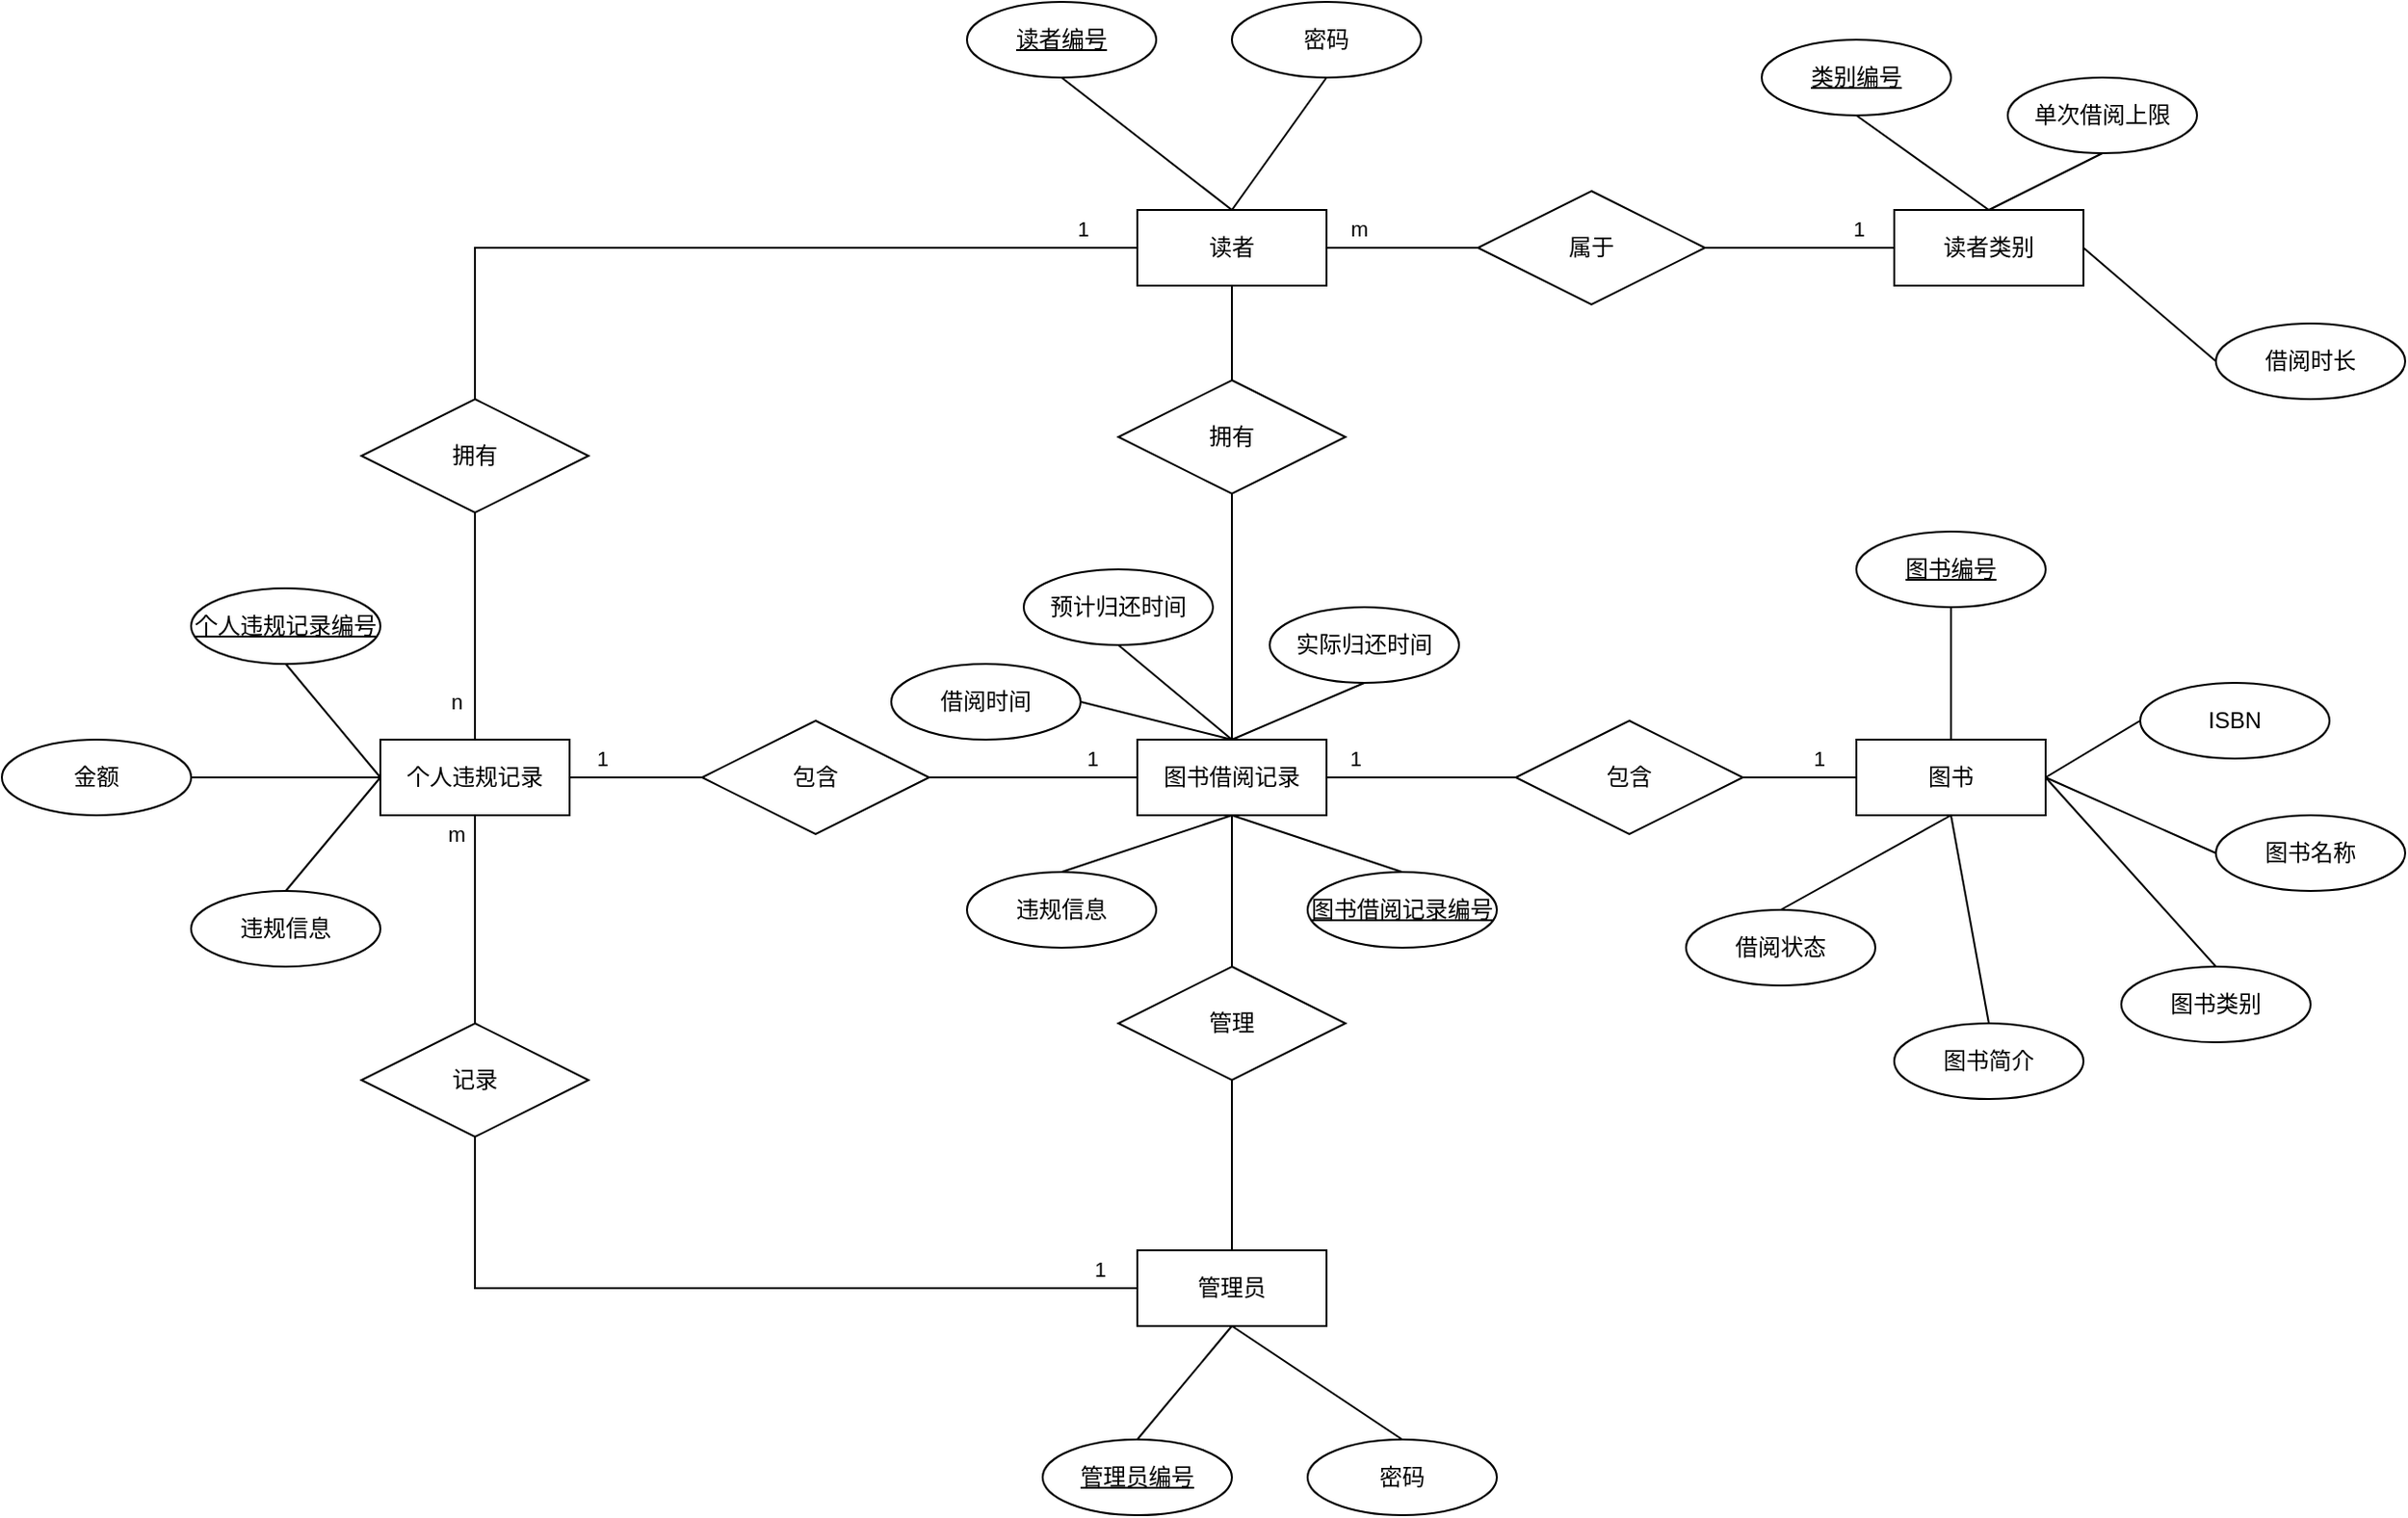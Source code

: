 <mxfile version="22.0.8" type="github">
  <diagram id="R2lEEEUBdFMjLlhIrx00" name="Page-1">
    <mxGraphModel dx="2412" dy="833" grid="1" gridSize="10" guides="1" tooltips="1" connect="1" arrows="1" fold="1" page="1" pageScale="1" pageWidth="850" pageHeight="1100" math="0" shadow="0" extFonts="Permanent Marker^https://fonts.googleapis.com/css?family=Permanent+Marker">
      <root>
        <mxCell id="0" />
        <mxCell id="1" parent="0" />
        <mxCell id="UUBswNinvHV-n9F3zUPU-14" style="edgeStyle=orthogonalEdgeStyle;rounded=0;orthogonalLoop=1;jettySize=auto;html=1;exitX=0.5;exitY=1;exitDx=0;exitDy=0;entryX=0.5;entryY=0;entryDx=0;entryDy=0;endArrow=none;endFill=0;" parent="1" source="UUBswNinvHV-n9F3zUPU-1" target="UUBswNinvHV-n9F3zUPU-7" edge="1">
          <mxGeometry relative="1" as="geometry" />
        </mxCell>
        <mxCell id="UUBswNinvHV-n9F3zUPU-20" style="edgeStyle=orthogonalEdgeStyle;rounded=0;orthogonalLoop=1;jettySize=auto;html=1;exitX=1;exitY=0.5;exitDx=0;exitDy=0;entryX=0;entryY=0.5;entryDx=0;entryDy=0;endArrow=none;endFill=0;" parent="1" source="UUBswNinvHV-n9F3zUPU-1" target="UUBswNinvHV-n9F3zUPU-10" edge="1">
          <mxGeometry relative="1" as="geometry" />
        </mxCell>
        <mxCell id="v0DrafONalcWk9p2pyet-10" value="m" style="edgeLabel;html=1;align=center;verticalAlign=middle;resizable=0;points=[];" vertex="1" connectable="0" parent="UUBswNinvHV-n9F3zUPU-20">
          <mxGeometry x="-0.369" y="-1" relative="1" as="geometry">
            <mxPoint x="-8" y="-11" as="offset" />
          </mxGeometry>
        </mxCell>
        <mxCell id="UUBswNinvHV-n9F3zUPU-22" style="edgeStyle=orthogonalEdgeStyle;rounded=0;orthogonalLoop=1;jettySize=auto;html=1;exitX=0;exitY=0.5;exitDx=0;exitDy=0;entryX=0.5;entryY=0;entryDx=0;entryDy=0;endArrow=none;endFill=0;" parent="1" source="UUBswNinvHV-n9F3zUPU-1" target="UUBswNinvHV-n9F3zUPU-12" edge="1">
          <mxGeometry relative="1" as="geometry" />
        </mxCell>
        <mxCell id="v0DrafONalcWk9p2pyet-55" value="1" style="edgeLabel;html=1;align=center;verticalAlign=middle;resizable=0;points=[];" vertex="1" connectable="0" parent="UUBswNinvHV-n9F3zUPU-22">
          <mxGeometry x="-0.863" y="-1" relative="1" as="geometry">
            <mxPoint y="-9" as="offset" />
          </mxGeometry>
        </mxCell>
        <mxCell id="UUBswNinvHV-n9F3zUPU-1" value="读者" style="whiteSpace=wrap;html=1;align=center;" parent="1" vertex="1">
          <mxGeometry x="310" y="290" width="100" height="40" as="geometry" />
        </mxCell>
        <mxCell id="UUBswNinvHV-n9F3zUPU-2" value="读者类别" style="whiteSpace=wrap;html=1;align=center;" parent="1" vertex="1">
          <mxGeometry x="710" y="290" width="100" height="40" as="geometry" />
        </mxCell>
        <mxCell id="UUBswNinvHV-n9F3zUPU-16" style="edgeStyle=orthogonalEdgeStyle;rounded=0;orthogonalLoop=1;jettySize=auto;html=1;exitX=0.5;exitY=1;exitDx=0;exitDy=0;entryX=0.5;entryY=0;entryDx=0;entryDy=0;endArrow=none;endFill=0;" parent="1" source="UUBswNinvHV-n9F3zUPU-3" target="UUBswNinvHV-n9F3zUPU-8" edge="1">
          <mxGeometry relative="1" as="geometry" />
        </mxCell>
        <mxCell id="UUBswNinvHV-n9F3zUPU-18" style="edgeStyle=orthogonalEdgeStyle;rounded=0;orthogonalLoop=1;jettySize=auto;html=1;exitX=1;exitY=0.5;exitDx=0;exitDy=0;entryX=0;entryY=0.5;entryDx=0;entryDy=0;endArrow=none;endFill=0;" parent="1" source="UUBswNinvHV-n9F3zUPU-3" target="UUBswNinvHV-n9F3zUPU-9" edge="1">
          <mxGeometry relative="1" as="geometry" />
        </mxCell>
        <mxCell id="v0DrafONalcWk9p2pyet-61" value="1" style="edgeLabel;html=1;align=center;verticalAlign=middle;resizable=0;points=[];" vertex="1" connectable="0" parent="UUBswNinvHV-n9F3zUPU-18">
          <mxGeometry x="-0.708" relative="1" as="geometry">
            <mxPoint y="-10" as="offset" />
          </mxGeometry>
        </mxCell>
        <mxCell id="UUBswNinvHV-n9F3zUPU-3" value="图书借阅记录" style="whiteSpace=wrap;html=1;align=center;" parent="1" vertex="1">
          <mxGeometry x="310" y="570" width="100" height="40" as="geometry" />
        </mxCell>
        <mxCell id="UUBswNinvHV-n9F3zUPU-4" value="图书" style="whiteSpace=wrap;html=1;align=center;" parent="1" vertex="1">
          <mxGeometry x="690" y="570" width="100" height="40" as="geometry" />
        </mxCell>
        <mxCell id="UUBswNinvHV-n9F3zUPU-5" value="管理员" style="whiteSpace=wrap;html=1;align=center;" parent="1" vertex="1">
          <mxGeometry x="310" y="840" width="100" height="40" as="geometry" />
        </mxCell>
        <mxCell id="UUBswNinvHV-n9F3zUPU-26" style="edgeStyle=orthogonalEdgeStyle;rounded=0;orthogonalLoop=1;jettySize=auto;html=1;exitX=0.5;exitY=1;exitDx=0;exitDy=0;entryX=0.5;entryY=0;entryDx=0;entryDy=0;endArrow=none;endFill=0;" parent="1" source="UUBswNinvHV-n9F3zUPU-6" target="UUBswNinvHV-n9F3zUPU-13" edge="1">
          <mxGeometry relative="1" as="geometry" />
        </mxCell>
        <mxCell id="v0DrafONalcWk9p2pyet-58" value="m" style="edgeLabel;html=1;align=center;verticalAlign=middle;resizable=0;points=[];" vertex="1" connectable="0" parent="UUBswNinvHV-n9F3zUPU-26">
          <mxGeometry x="-0.789" y="-1" relative="1" as="geometry">
            <mxPoint x="-9" y="-2" as="offset" />
          </mxGeometry>
        </mxCell>
        <mxCell id="UUBswNinvHV-n9F3zUPU-30" style="edgeStyle=orthogonalEdgeStyle;rounded=0;orthogonalLoop=1;jettySize=auto;html=1;exitX=1;exitY=0.5;exitDx=0;exitDy=0;entryX=0;entryY=0.5;entryDx=0;entryDy=0;endArrow=none;endFill=0;" parent="1" source="UUBswNinvHV-n9F3zUPU-6" target="UUBswNinvHV-n9F3zUPU-11" edge="1">
          <mxGeometry relative="1" as="geometry" />
        </mxCell>
        <mxCell id="v0DrafONalcWk9p2pyet-59" value="1" style="edgeLabel;html=1;align=center;verticalAlign=middle;resizable=0;points=[];" vertex="1" connectable="0" parent="UUBswNinvHV-n9F3zUPU-30">
          <mxGeometry x="-0.526" y="2" relative="1" as="geometry">
            <mxPoint y="-8" as="offset" />
          </mxGeometry>
        </mxCell>
        <mxCell id="UUBswNinvHV-n9F3zUPU-6" value="个人违规记录" style="whiteSpace=wrap;html=1;align=center;" parent="1" vertex="1">
          <mxGeometry x="-90" y="570" width="100" height="40" as="geometry" />
        </mxCell>
        <mxCell id="UUBswNinvHV-n9F3zUPU-15" style="edgeStyle=orthogonalEdgeStyle;rounded=0;orthogonalLoop=1;jettySize=auto;html=1;exitX=0.5;exitY=1;exitDx=0;exitDy=0;entryX=0.5;entryY=0;entryDx=0;entryDy=0;endArrow=none;endFill=0;" parent="1" source="UUBswNinvHV-n9F3zUPU-7" target="UUBswNinvHV-n9F3zUPU-3" edge="1">
          <mxGeometry relative="1" as="geometry" />
        </mxCell>
        <mxCell id="UUBswNinvHV-n9F3zUPU-7" value="拥有" style="shape=rhombus;perimeter=rhombusPerimeter;whiteSpace=wrap;html=1;align=center;" parent="1" vertex="1">
          <mxGeometry x="300" y="380" width="120" height="60" as="geometry" />
        </mxCell>
        <mxCell id="UUBswNinvHV-n9F3zUPU-17" style="edgeStyle=orthogonalEdgeStyle;rounded=0;orthogonalLoop=1;jettySize=auto;html=1;exitX=0.5;exitY=1;exitDx=0;exitDy=0;entryX=0.5;entryY=0;entryDx=0;entryDy=0;endArrow=none;endFill=0;" parent="1" source="UUBswNinvHV-n9F3zUPU-8" target="UUBswNinvHV-n9F3zUPU-5" edge="1">
          <mxGeometry relative="1" as="geometry" />
        </mxCell>
        <mxCell id="UUBswNinvHV-n9F3zUPU-8" value="管理" style="shape=rhombus;perimeter=rhombusPerimeter;whiteSpace=wrap;html=1;align=center;" parent="1" vertex="1">
          <mxGeometry x="300" y="690" width="120" height="60" as="geometry" />
        </mxCell>
        <mxCell id="UUBswNinvHV-n9F3zUPU-19" style="edgeStyle=orthogonalEdgeStyle;rounded=0;orthogonalLoop=1;jettySize=auto;html=1;exitX=1;exitY=0.5;exitDx=0;exitDy=0;entryX=0;entryY=0.5;entryDx=0;entryDy=0;endArrow=none;endFill=0;" parent="1" source="UUBswNinvHV-n9F3zUPU-9" target="UUBswNinvHV-n9F3zUPU-4" edge="1">
          <mxGeometry relative="1" as="geometry" />
        </mxCell>
        <mxCell id="v0DrafONalcWk9p2pyet-62" value="1" style="edgeLabel;html=1;align=center;verticalAlign=middle;resizable=0;points=[];" vertex="1" connectable="0" parent="UUBswNinvHV-n9F3zUPU-19">
          <mxGeometry x="0.22" y="1" relative="1" as="geometry">
            <mxPoint x="3" y="-9" as="offset" />
          </mxGeometry>
        </mxCell>
        <mxCell id="UUBswNinvHV-n9F3zUPU-9" value="包含" style="shape=rhombus;perimeter=rhombusPerimeter;whiteSpace=wrap;html=1;align=center;" parent="1" vertex="1">
          <mxGeometry x="510" y="560" width="120" height="60" as="geometry" />
        </mxCell>
        <mxCell id="UUBswNinvHV-n9F3zUPU-21" style="edgeStyle=orthogonalEdgeStyle;rounded=0;orthogonalLoop=1;jettySize=auto;html=1;exitX=1;exitY=0.5;exitDx=0;exitDy=0;entryX=0;entryY=0.5;entryDx=0;entryDy=0;endArrow=none;endFill=0;" parent="1" source="UUBswNinvHV-n9F3zUPU-10" target="UUBswNinvHV-n9F3zUPU-2" edge="1">
          <mxGeometry relative="1" as="geometry" />
        </mxCell>
        <mxCell id="v0DrafONalcWk9p2pyet-9" value="1" style="edgeLabel;html=1;align=center;verticalAlign=middle;resizable=0;points=[];" vertex="1" connectable="0" parent="UUBswNinvHV-n9F3zUPU-21">
          <mxGeometry x="-0.152" y="-2" relative="1" as="geometry">
            <mxPoint x="38" y="-12" as="offset" />
          </mxGeometry>
        </mxCell>
        <mxCell id="UUBswNinvHV-n9F3zUPU-10" value="属于" style="shape=rhombus;perimeter=rhombusPerimeter;whiteSpace=wrap;html=1;align=center;" parent="1" vertex="1">
          <mxGeometry x="490" y="280" width="120" height="60" as="geometry" />
        </mxCell>
        <mxCell id="UUBswNinvHV-n9F3zUPU-25" style="edgeStyle=orthogonalEdgeStyle;rounded=0;orthogonalLoop=1;jettySize=auto;html=1;exitX=1;exitY=0.5;exitDx=0;exitDy=0;entryX=0;entryY=0.5;entryDx=0;entryDy=0;endArrow=none;endFill=0;" parent="1" source="UUBswNinvHV-n9F3zUPU-11" target="UUBswNinvHV-n9F3zUPU-3" edge="1">
          <mxGeometry relative="1" as="geometry" />
        </mxCell>
        <mxCell id="v0DrafONalcWk9p2pyet-60" value="1" style="edgeLabel;html=1;align=center;verticalAlign=middle;resizable=0;points=[];" vertex="1" connectable="0" parent="UUBswNinvHV-n9F3zUPU-25">
          <mxGeometry x="0.556" y="1" relative="1" as="geometry">
            <mxPoint y="-9" as="offset" />
          </mxGeometry>
        </mxCell>
        <mxCell id="UUBswNinvHV-n9F3zUPU-11" value="包含" style="shape=rhombus;perimeter=rhombusPerimeter;whiteSpace=wrap;html=1;align=center;" parent="1" vertex="1">
          <mxGeometry x="80" y="560" width="120" height="60" as="geometry" />
        </mxCell>
        <mxCell id="UUBswNinvHV-n9F3zUPU-23" style="edgeStyle=orthogonalEdgeStyle;rounded=0;orthogonalLoop=1;jettySize=auto;html=1;exitX=0.5;exitY=1;exitDx=0;exitDy=0;entryX=0.5;entryY=0;entryDx=0;entryDy=0;endArrow=none;endFill=0;" parent="1" source="UUBswNinvHV-n9F3zUPU-12" target="UUBswNinvHV-n9F3zUPU-6" edge="1">
          <mxGeometry relative="1" as="geometry" />
        </mxCell>
        <mxCell id="v0DrafONalcWk9p2pyet-56" value="n" style="edgeLabel;html=1;align=center;verticalAlign=middle;resizable=0;points=[];" vertex="1" connectable="0" parent="UUBswNinvHV-n9F3zUPU-23">
          <mxGeometry x="0.577" relative="1" as="geometry">
            <mxPoint x="-10" y="5" as="offset" />
          </mxGeometry>
        </mxCell>
        <mxCell id="UUBswNinvHV-n9F3zUPU-12" value="拥有" style="shape=rhombus;perimeter=rhombusPerimeter;whiteSpace=wrap;html=1;align=center;" parent="1" vertex="1">
          <mxGeometry x="-100" y="390" width="120" height="60" as="geometry" />
        </mxCell>
        <mxCell id="UUBswNinvHV-n9F3zUPU-27" style="edgeStyle=orthogonalEdgeStyle;rounded=0;orthogonalLoop=1;jettySize=auto;html=1;exitX=0.5;exitY=1;exitDx=0;exitDy=0;entryX=0;entryY=0.5;entryDx=0;entryDy=0;endArrow=none;endFill=0;" parent="1" source="UUBswNinvHV-n9F3zUPU-13" target="UUBswNinvHV-n9F3zUPU-5" edge="1">
          <mxGeometry relative="1" as="geometry" />
        </mxCell>
        <mxCell id="v0DrafONalcWk9p2pyet-57" value="1" style="edgeLabel;html=1;align=center;verticalAlign=middle;resizable=0;points=[];" vertex="1" connectable="0" parent="UUBswNinvHV-n9F3zUPU-27">
          <mxGeometry x="0.882" y="1" relative="1" as="geometry">
            <mxPoint x="5" y="-9" as="offset" />
          </mxGeometry>
        </mxCell>
        <mxCell id="UUBswNinvHV-n9F3zUPU-13" value="记录" style="shape=rhombus;perimeter=rhombusPerimeter;whiteSpace=wrap;html=1;align=center;" parent="1" vertex="1">
          <mxGeometry x="-100" y="720" width="120" height="60" as="geometry" />
        </mxCell>
        <mxCell id="v0DrafONalcWk9p2pyet-30" style="rounded=0;orthogonalLoop=1;jettySize=auto;html=1;exitX=0.5;exitY=1;exitDx=0;exitDy=0;entryX=0.5;entryY=0;entryDx=0;entryDy=0;endArrow=none;endFill=0;" edge="1" parent="1" source="v0DrafONalcWk9p2pyet-1" target="UUBswNinvHV-n9F3zUPU-1">
          <mxGeometry relative="1" as="geometry" />
        </mxCell>
        <mxCell id="v0DrafONalcWk9p2pyet-1" value="读者编号" style="ellipse;whiteSpace=wrap;html=1;align=center;fontStyle=4;" vertex="1" parent="1">
          <mxGeometry x="220" y="180" width="100" height="40" as="geometry" />
        </mxCell>
        <mxCell id="v0DrafONalcWk9p2pyet-32" style="rounded=0;orthogonalLoop=1;jettySize=auto;html=1;exitX=0.5;exitY=1;exitDx=0;exitDy=0;entryX=0.5;entryY=0;entryDx=0;entryDy=0;endArrow=none;endFill=0;" edge="1" parent="1" source="v0DrafONalcWk9p2pyet-2" target="UUBswNinvHV-n9F3zUPU-2">
          <mxGeometry relative="1" as="geometry" />
        </mxCell>
        <mxCell id="v0DrafONalcWk9p2pyet-2" value="类别编号" style="ellipse;whiteSpace=wrap;html=1;align=center;fontStyle=4;" vertex="1" parent="1">
          <mxGeometry x="640" y="200" width="100" height="40" as="geometry" />
        </mxCell>
        <mxCell id="v0DrafONalcWk9p2pyet-48" style="rounded=0;orthogonalLoop=1;jettySize=auto;html=1;exitX=0.5;exitY=0;exitDx=0;exitDy=0;endArrow=none;endFill=0;" edge="1" parent="1" source="v0DrafONalcWk9p2pyet-3">
          <mxGeometry relative="1" as="geometry">
            <mxPoint x="360" y="880" as="targetPoint" />
          </mxGeometry>
        </mxCell>
        <mxCell id="v0DrafONalcWk9p2pyet-3" value="管理员编号" style="ellipse;whiteSpace=wrap;html=1;align=center;fontStyle=4;" vertex="1" parent="1">
          <mxGeometry x="260" y="940" width="100" height="40" as="geometry" />
        </mxCell>
        <mxCell id="v0DrafONalcWk9p2pyet-35" style="rounded=0;orthogonalLoop=1;jettySize=auto;html=1;exitX=0.5;exitY=1;exitDx=0;exitDy=0;entryX=0.5;entryY=0;entryDx=0;entryDy=0;endArrow=none;endFill=0;" edge="1" parent="1" source="v0DrafONalcWk9p2pyet-4" target="UUBswNinvHV-n9F3zUPU-4">
          <mxGeometry relative="1" as="geometry" />
        </mxCell>
        <mxCell id="v0DrafONalcWk9p2pyet-4" value="图书编号" style="ellipse;whiteSpace=wrap;html=1;align=center;fontStyle=4;" vertex="1" parent="1">
          <mxGeometry x="690" y="460" width="100" height="40" as="geometry" />
        </mxCell>
        <mxCell id="v0DrafONalcWk9p2pyet-41" style="rounded=0;orthogonalLoop=1;jettySize=auto;html=1;exitX=0.5;exitY=0;exitDx=0;exitDy=0;entryX=0.5;entryY=1;entryDx=0;entryDy=0;endArrow=none;endFill=0;" edge="1" parent="1" source="v0DrafONalcWk9p2pyet-6" target="UUBswNinvHV-n9F3zUPU-3">
          <mxGeometry relative="1" as="geometry" />
        </mxCell>
        <mxCell id="v0DrafONalcWk9p2pyet-6" value="图书借阅记录编号" style="ellipse;whiteSpace=wrap;html=1;align=center;fontStyle=4;" vertex="1" parent="1">
          <mxGeometry x="400" y="640" width="100" height="40" as="geometry" />
        </mxCell>
        <mxCell id="v0DrafONalcWk9p2pyet-52" style="rounded=0;orthogonalLoop=1;jettySize=auto;html=1;exitX=0.5;exitY=1;exitDx=0;exitDy=0;entryX=0;entryY=0.5;entryDx=0;entryDy=0;endArrow=none;endFill=0;" edge="1" parent="1" source="v0DrafONalcWk9p2pyet-7" target="UUBswNinvHV-n9F3zUPU-6">
          <mxGeometry relative="1" as="geometry" />
        </mxCell>
        <mxCell id="v0DrafONalcWk9p2pyet-7" value="个人违规记录编号" style="ellipse;whiteSpace=wrap;html=1;align=center;fontStyle=4;" vertex="1" parent="1">
          <mxGeometry x="-190" y="490" width="100" height="40" as="geometry" />
        </mxCell>
        <mxCell id="v0DrafONalcWk9p2pyet-31" style="rounded=0;orthogonalLoop=1;jettySize=auto;html=1;exitX=0.5;exitY=1;exitDx=0;exitDy=0;endArrow=none;endFill=0;" edge="1" parent="1" source="v0DrafONalcWk9p2pyet-11">
          <mxGeometry relative="1" as="geometry">
            <mxPoint x="360" y="290" as="targetPoint" />
          </mxGeometry>
        </mxCell>
        <mxCell id="v0DrafONalcWk9p2pyet-11" value="密码" style="ellipse;whiteSpace=wrap;html=1;align=center;" vertex="1" parent="1">
          <mxGeometry x="360" y="180" width="100" height="40" as="geometry" />
        </mxCell>
        <mxCell id="v0DrafONalcWk9p2pyet-33" style="rounded=0;orthogonalLoop=1;jettySize=auto;html=1;exitX=0.5;exitY=1;exitDx=0;exitDy=0;endArrow=none;endFill=0;" edge="1" parent="1" source="v0DrafONalcWk9p2pyet-12">
          <mxGeometry relative="1" as="geometry">
            <mxPoint x="760" y="290" as="targetPoint" />
          </mxGeometry>
        </mxCell>
        <mxCell id="v0DrafONalcWk9p2pyet-12" value="单次借阅上限" style="ellipse;whiteSpace=wrap;html=1;align=center;" vertex="1" parent="1">
          <mxGeometry x="770" y="220" width="100" height="40" as="geometry" />
        </mxCell>
        <mxCell id="v0DrafONalcWk9p2pyet-34" style="rounded=0;orthogonalLoop=1;jettySize=auto;html=1;exitX=0;exitY=0.5;exitDx=0;exitDy=0;entryX=1;entryY=0.5;entryDx=0;entryDy=0;endArrow=none;endFill=0;" edge="1" parent="1" source="v0DrafONalcWk9p2pyet-13" target="UUBswNinvHV-n9F3zUPU-2">
          <mxGeometry relative="1" as="geometry" />
        </mxCell>
        <mxCell id="v0DrafONalcWk9p2pyet-13" value="借阅时长" style="ellipse;whiteSpace=wrap;html=1;align=center;" vertex="1" parent="1">
          <mxGeometry x="880" y="350" width="100" height="40" as="geometry" />
        </mxCell>
        <mxCell id="v0DrafONalcWk9p2pyet-47" style="rounded=0;orthogonalLoop=1;jettySize=auto;html=1;exitX=0.5;exitY=0;exitDx=0;exitDy=0;entryX=0.5;entryY=1;entryDx=0;entryDy=0;endArrow=none;endFill=0;" edge="1" parent="1" source="v0DrafONalcWk9p2pyet-14" target="UUBswNinvHV-n9F3zUPU-5">
          <mxGeometry relative="1" as="geometry" />
        </mxCell>
        <mxCell id="v0DrafONalcWk9p2pyet-14" value="密码" style="ellipse;whiteSpace=wrap;html=1;align=center;" vertex="1" parent="1">
          <mxGeometry x="400" y="940" width="100" height="40" as="geometry" />
        </mxCell>
        <mxCell id="v0DrafONalcWk9p2pyet-36" style="rounded=0;orthogonalLoop=1;jettySize=auto;html=1;exitX=0;exitY=0.5;exitDx=0;exitDy=0;entryX=1;entryY=0.5;entryDx=0;entryDy=0;endArrow=none;endFill=0;" edge="1" parent="1" source="v0DrafONalcWk9p2pyet-15" target="UUBswNinvHV-n9F3zUPU-4">
          <mxGeometry relative="1" as="geometry" />
        </mxCell>
        <mxCell id="v0DrafONalcWk9p2pyet-15" value="ISBN" style="ellipse;whiteSpace=wrap;html=1;align=center;" vertex="1" parent="1">
          <mxGeometry x="840" y="540" width="100" height="40" as="geometry" />
        </mxCell>
        <mxCell id="v0DrafONalcWk9p2pyet-37" style="rounded=0;orthogonalLoop=1;jettySize=auto;html=1;exitX=0;exitY=0.5;exitDx=0;exitDy=0;endArrow=none;endFill=0;" edge="1" parent="1" source="v0DrafONalcWk9p2pyet-16">
          <mxGeometry relative="1" as="geometry">
            <mxPoint x="790" y="590" as="targetPoint" />
          </mxGeometry>
        </mxCell>
        <mxCell id="v0DrafONalcWk9p2pyet-16" value="图书名称" style="ellipse;whiteSpace=wrap;html=1;align=center;" vertex="1" parent="1">
          <mxGeometry x="880" y="610" width="100" height="40" as="geometry" />
        </mxCell>
        <mxCell id="v0DrafONalcWk9p2pyet-38" style="rounded=0;orthogonalLoop=1;jettySize=auto;html=1;exitX=0.5;exitY=0;exitDx=0;exitDy=0;endArrow=none;endFill=0;" edge="1" parent="1" source="v0DrafONalcWk9p2pyet-17">
          <mxGeometry relative="1" as="geometry">
            <mxPoint x="790" y="590" as="targetPoint" />
          </mxGeometry>
        </mxCell>
        <mxCell id="v0DrafONalcWk9p2pyet-17" value="图书类别" style="ellipse;whiteSpace=wrap;html=1;align=center;" vertex="1" parent="1">
          <mxGeometry x="830" y="690" width="100" height="40" as="geometry" />
        </mxCell>
        <mxCell id="v0DrafONalcWk9p2pyet-39" style="rounded=0;orthogonalLoop=1;jettySize=auto;html=1;exitX=0.5;exitY=0;exitDx=0;exitDy=0;entryX=0.5;entryY=1;entryDx=0;entryDy=0;endArrow=none;endFill=0;" edge="1" parent="1" source="v0DrafONalcWk9p2pyet-18" target="UUBswNinvHV-n9F3zUPU-4">
          <mxGeometry relative="1" as="geometry" />
        </mxCell>
        <mxCell id="v0DrafONalcWk9p2pyet-18" value="图书简介" style="ellipse;whiteSpace=wrap;html=1;align=center;" vertex="1" parent="1">
          <mxGeometry x="710" y="720" width="100" height="40" as="geometry" />
        </mxCell>
        <mxCell id="v0DrafONalcWk9p2pyet-40" style="rounded=0;orthogonalLoop=1;jettySize=auto;html=1;exitX=0.5;exitY=0;exitDx=0;exitDy=0;endArrow=none;endFill=0;" edge="1" parent="1" source="v0DrafONalcWk9p2pyet-19">
          <mxGeometry relative="1" as="geometry">
            <mxPoint x="740" y="610" as="targetPoint" />
          </mxGeometry>
        </mxCell>
        <mxCell id="v0DrafONalcWk9p2pyet-19" value="借阅状态" style="ellipse;whiteSpace=wrap;html=1;align=center;" vertex="1" parent="1">
          <mxGeometry x="600" y="660" width="100" height="40" as="geometry" />
        </mxCell>
        <mxCell id="v0DrafONalcWk9p2pyet-44" style="rounded=0;orthogonalLoop=1;jettySize=auto;html=1;exitX=1;exitY=0.5;exitDx=0;exitDy=0;endArrow=none;endFill=0;" edge="1" parent="1" source="v0DrafONalcWk9p2pyet-22">
          <mxGeometry relative="1" as="geometry">
            <mxPoint x="360" y="570" as="targetPoint" />
          </mxGeometry>
        </mxCell>
        <mxCell id="v0DrafONalcWk9p2pyet-22" value="借阅时间" style="ellipse;whiteSpace=wrap;html=1;align=center;" vertex="1" parent="1">
          <mxGeometry x="180" y="530" width="100" height="40" as="geometry" />
        </mxCell>
        <mxCell id="v0DrafONalcWk9p2pyet-45" style="rounded=0;orthogonalLoop=1;jettySize=auto;html=1;exitX=0.5;exitY=1;exitDx=0;exitDy=0;endArrow=none;endFill=0;" edge="1" parent="1" source="v0DrafONalcWk9p2pyet-23">
          <mxGeometry relative="1" as="geometry">
            <mxPoint x="360" y="570" as="targetPoint" />
          </mxGeometry>
        </mxCell>
        <mxCell id="v0DrafONalcWk9p2pyet-23" value="预计归还时间" style="ellipse;whiteSpace=wrap;html=1;align=center;" vertex="1" parent="1">
          <mxGeometry x="250" y="480" width="100" height="40" as="geometry" />
        </mxCell>
        <mxCell id="v0DrafONalcWk9p2pyet-46" style="rounded=0;orthogonalLoop=1;jettySize=auto;html=1;exitX=0.5;exitY=1;exitDx=0;exitDy=0;entryX=0.5;entryY=0;entryDx=0;entryDy=0;endArrow=none;endFill=0;" edge="1" parent="1" source="v0DrafONalcWk9p2pyet-24" target="UUBswNinvHV-n9F3zUPU-3">
          <mxGeometry relative="1" as="geometry" />
        </mxCell>
        <mxCell id="v0DrafONalcWk9p2pyet-24" value="实际归还时间" style="ellipse;whiteSpace=wrap;html=1;align=center;" vertex="1" parent="1">
          <mxGeometry x="380" y="500" width="100" height="40" as="geometry" />
        </mxCell>
        <mxCell id="v0DrafONalcWk9p2pyet-43" style="rounded=0;orthogonalLoop=1;jettySize=auto;html=1;exitX=0.5;exitY=0;exitDx=0;exitDy=0;entryX=0.5;entryY=1;entryDx=0;entryDy=0;endArrow=none;endFill=0;" edge="1" parent="1" source="v0DrafONalcWk9p2pyet-26" target="UUBswNinvHV-n9F3zUPU-3">
          <mxGeometry relative="1" as="geometry" />
        </mxCell>
        <mxCell id="v0DrafONalcWk9p2pyet-26" value="违规信息" style="ellipse;whiteSpace=wrap;html=1;align=center;" vertex="1" parent="1">
          <mxGeometry x="220" y="640" width="100" height="40" as="geometry" />
        </mxCell>
        <mxCell id="v0DrafONalcWk9p2pyet-54" style="rounded=0;orthogonalLoop=1;jettySize=auto;html=1;exitX=0.5;exitY=0;exitDx=0;exitDy=0;endArrow=none;endFill=0;" edge="1" parent="1" source="v0DrafONalcWk9p2pyet-27">
          <mxGeometry relative="1" as="geometry">
            <mxPoint x="-90" y="590" as="targetPoint" />
          </mxGeometry>
        </mxCell>
        <mxCell id="v0DrafONalcWk9p2pyet-27" value="违规信息" style="ellipse;whiteSpace=wrap;html=1;align=center;" vertex="1" parent="1">
          <mxGeometry x="-190" y="650" width="100" height="40" as="geometry" />
        </mxCell>
        <mxCell id="v0DrafONalcWk9p2pyet-53" style="rounded=0;orthogonalLoop=1;jettySize=auto;html=1;exitX=1;exitY=0.5;exitDx=0;exitDy=0;endArrow=none;endFill=0;" edge="1" parent="1" source="v0DrafONalcWk9p2pyet-28">
          <mxGeometry relative="1" as="geometry">
            <mxPoint x="-90" y="590" as="targetPoint" />
          </mxGeometry>
        </mxCell>
        <mxCell id="v0DrafONalcWk9p2pyet-28" value="金额" style="ellipse;whiteSpace=wrap;html=1;align=center;" vertex="1" parent="1">
          <mxGeometry x="-290" y="570" width="100" height="40" as="geometry" />
        </mxCell>
      </root>
    </mxGraphModel>
  </diagram>
</mxfile>
